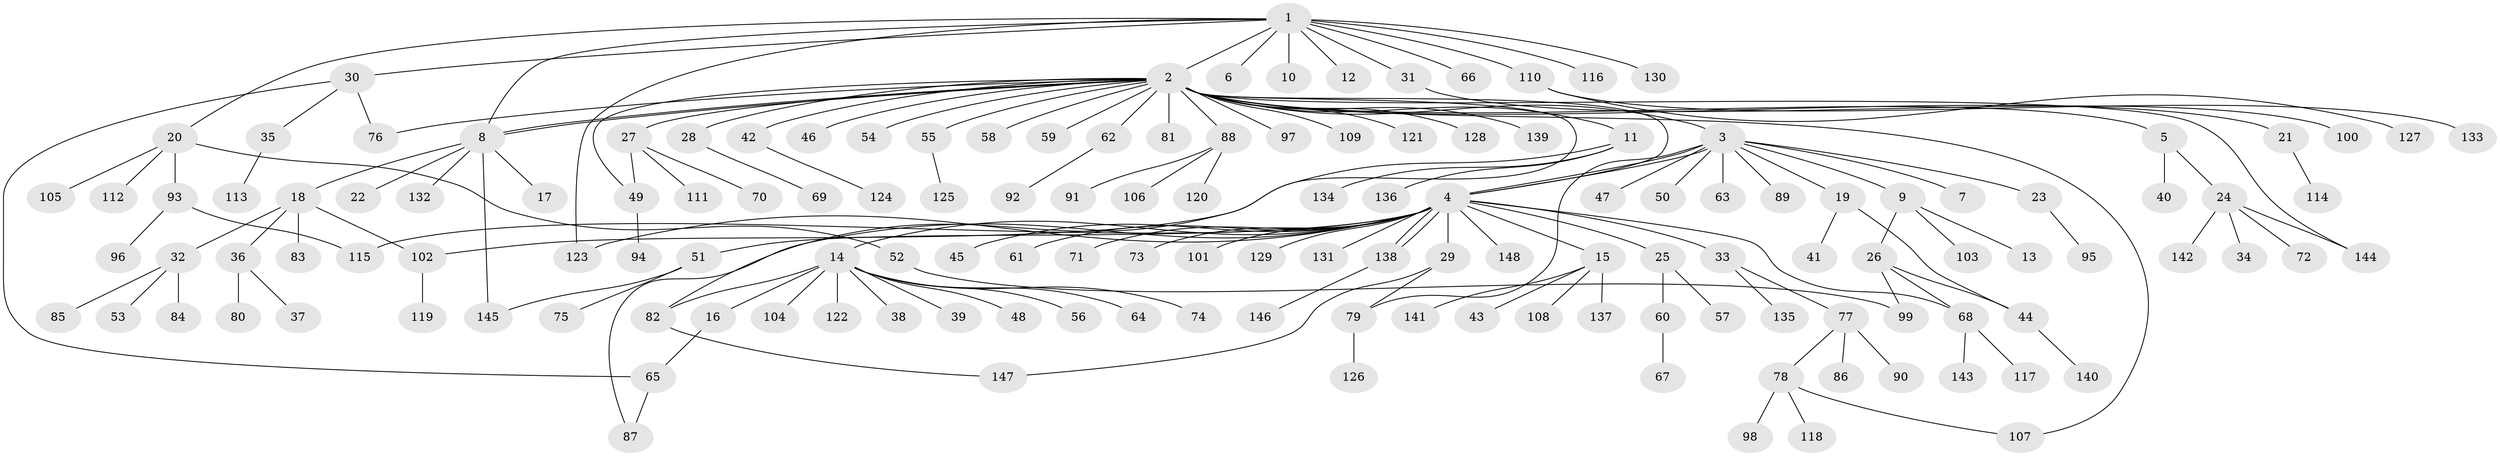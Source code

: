 // Generated by graph-tools (version 1.1) at 2025/14/03/09/25 04:14:39]
// undirected, 148 vertices, 168 edges
graph export_dot {
graph [start="1"]
  node [color=gray90,style=filled];
  1;
  2;
  3;
  4;
  5;
  6;
  7;
  8;
  9;
  10;
  11;
  12;
  13;
  14;
  15;
  16;
  17;
  18;
  19;
  20;
  21;
  22;
  23;
  24;
  25;
  26;
  27;
  28;
  29;
  30;
  31;
  32;
  33;
  34;
  35;
  36;
  37;
  38;
  39;
  40;
  41;
  42;
  43;
  44;
  45;
  46;
  47;
  48;
  49;
  50;
  51;
  52;
  53;
  54;
  55;
  56;
  57;
  58;
  59;
  60;
  61;
  62;
  63;
  64;
  65;
  66;
  67;
  68;
  69;
  70;
  71;
  72;
  73;
  74;
  75;
  76;
  77;
  78;
  79;
  80;
  81;
  82;
  83;
  84;
  85;
  86;
  87;
  88;
  89;
  90;
  91;
  92;
  93;
  94;
  95;
  96;
  97;
  98;
  99;
  100;
  101;
  102;
  103;
  104;
  105;
  106;
  107;
  108;
  109;
  110;
  111;
  112;
  113;
  114;
  115;
  116;
  117;
  118;
  119;
  120;
  121;
  122;
  123;
  124;
  125;
  126;
  127;
  128;
  129;
  130;
  131;
  132;
  133;
  134;
  135;
  136;
  137;
  138;
  139;
  140;
  141;
  142;
  143;
  144;
  145;
  146;
  147;
  148;
  1 -- 2;
  1 -- 6;
  1 -- 8;
  1 -- 10;
  1 -- 12;
  1 -- 20;
  1 -- 30;
  1 -- 31;
  1 -- 66;
  1 -- 110;
  1 -- 116;
  1 -- 123;
  1 -- 130;
  2 -- 3;
  2 -- 4;
  2 -- 5;
  2 -- 8;
  2 -- 8;
  2 -- 11;
  2 -- 21;
  2 -- 27;
  2 -- 28;
  2 -- 42;
  2 -- 46;
  2 -- 49;
  2 -- 54;
  2 -- 55;
  2 -- 58;
  2 -- 59;
  2 -- 62;
  2 -- 76;
  2 -- 81;
  2 -- 82;
  2 -- 88;
  2 -- 97;
  2 -- 107;
  2 -- 109;
  2 -- 121;
  2 -- 128;
  2 -- 139;
  2 -- 144;
  3 -- 4;
  3 -- 4;
  3 -- 7;
  3 -- 9;
  3 -- 19;
  3 -- 23;
  3 -- 47;
  3 -- 50;
  3 -- 63;
  3 -- 79;
  3 -- 89;
  4 -- 14;
  4 -- 15;
  4 -- 25;
  4 -- 29;
  4 -- 33;
  4 -- 45;
  4 -- 51;
  4 -- 61;
  4 -- 68;
  4 -- 71;
  4 -- 73;
  4 -- 87;
  4 -- 101;
  4 -- 115;
  4 -- 123;
  4 -- 129;
  4 -- 131;
  4 -- 138;
  4 -- 138;
  4 -- 148;
  5 -- 24;
  5 -- 40;
  8 -- 17;
  8 -- 18;
  8 -- 22;
  8 -- 132;
  8 -- 145;
  9 -- 13;
  9 -- 26;
  9 -- 103;
  11 -- 102;
  11 -- 134;
  11 -- 136;
  14 -- 16;
  14 -- 38;
  14 -- 39;
  14 -- 48;
  14 -- 56;
  14 -- 64;
  14 -- 74;
  14 -- 82;
  14 -- 104;
  14 -- 122;
  15 -- 43;
  15 -- 108;
  15 -- 137;
  15 -- 141;
  16 -- 65;
  18 -- 32;
  18 -- 36;
  18 -- 83;
  18 -- 102;
  19 -- 41;
  19 -- 44;
  20 -- 52;
  20 -- 93;
  20 -- 105;
  20 -- 112;
  21 -- 114;
  23 -- 95;
  24 -- 34;
  24 -- 72;
  24 -- 142;
  24 -- 144;
  25 -- 57;
  25 -- 60;
  26 -- 44;
  26 -- 68;
  26 -- 99;
  27 -- 49;
  27 -- 70;
  27 -- 111;
  28 -- 69;
  29 -- 79;
  29 -- 147;
  30 -- 35;
  30 -- 65;
  30 -- 76;
  31 -- 100;
  32 -- 53;
  32 -- 84;
  32 -- 85;
  33 -- 77;
  33 -- 135;
  35 -- 113;
  36 -- 37;
  36 -- 80;
  42 -- 124;
  44 -- 140;
  49 -- 94;
  51 -- 75;
  51 -- 145;
  52 -- 99;
  55 -- 125;
  60 -- 67;
  62 -- 92;
  65 -- 87;
  68 -- 117;
  68 -- 143;
  77 -- 78;
  77 -- 86;
  77 -- 90;
  78 -- 98;
  78 -- 107;
  78 -- 118;
  79 -- 126;
  82 -- 147;
  88 -- 91;
  88 -- 106;
  88 -- 120;
  93 -- 96;
  93 -- 115;
  102 -- 119;
  110 -- 127;
  110 -- 133;
  138 -- 146;
}
